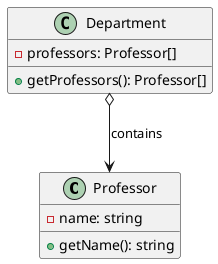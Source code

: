 @startuml
class Professor {
    - name: string
    + getName(): string
}

class Department {
    - professors: Professor[]
    + getProfessors(): Professor[]
}

Department o--> Professor : contains
@enduml



